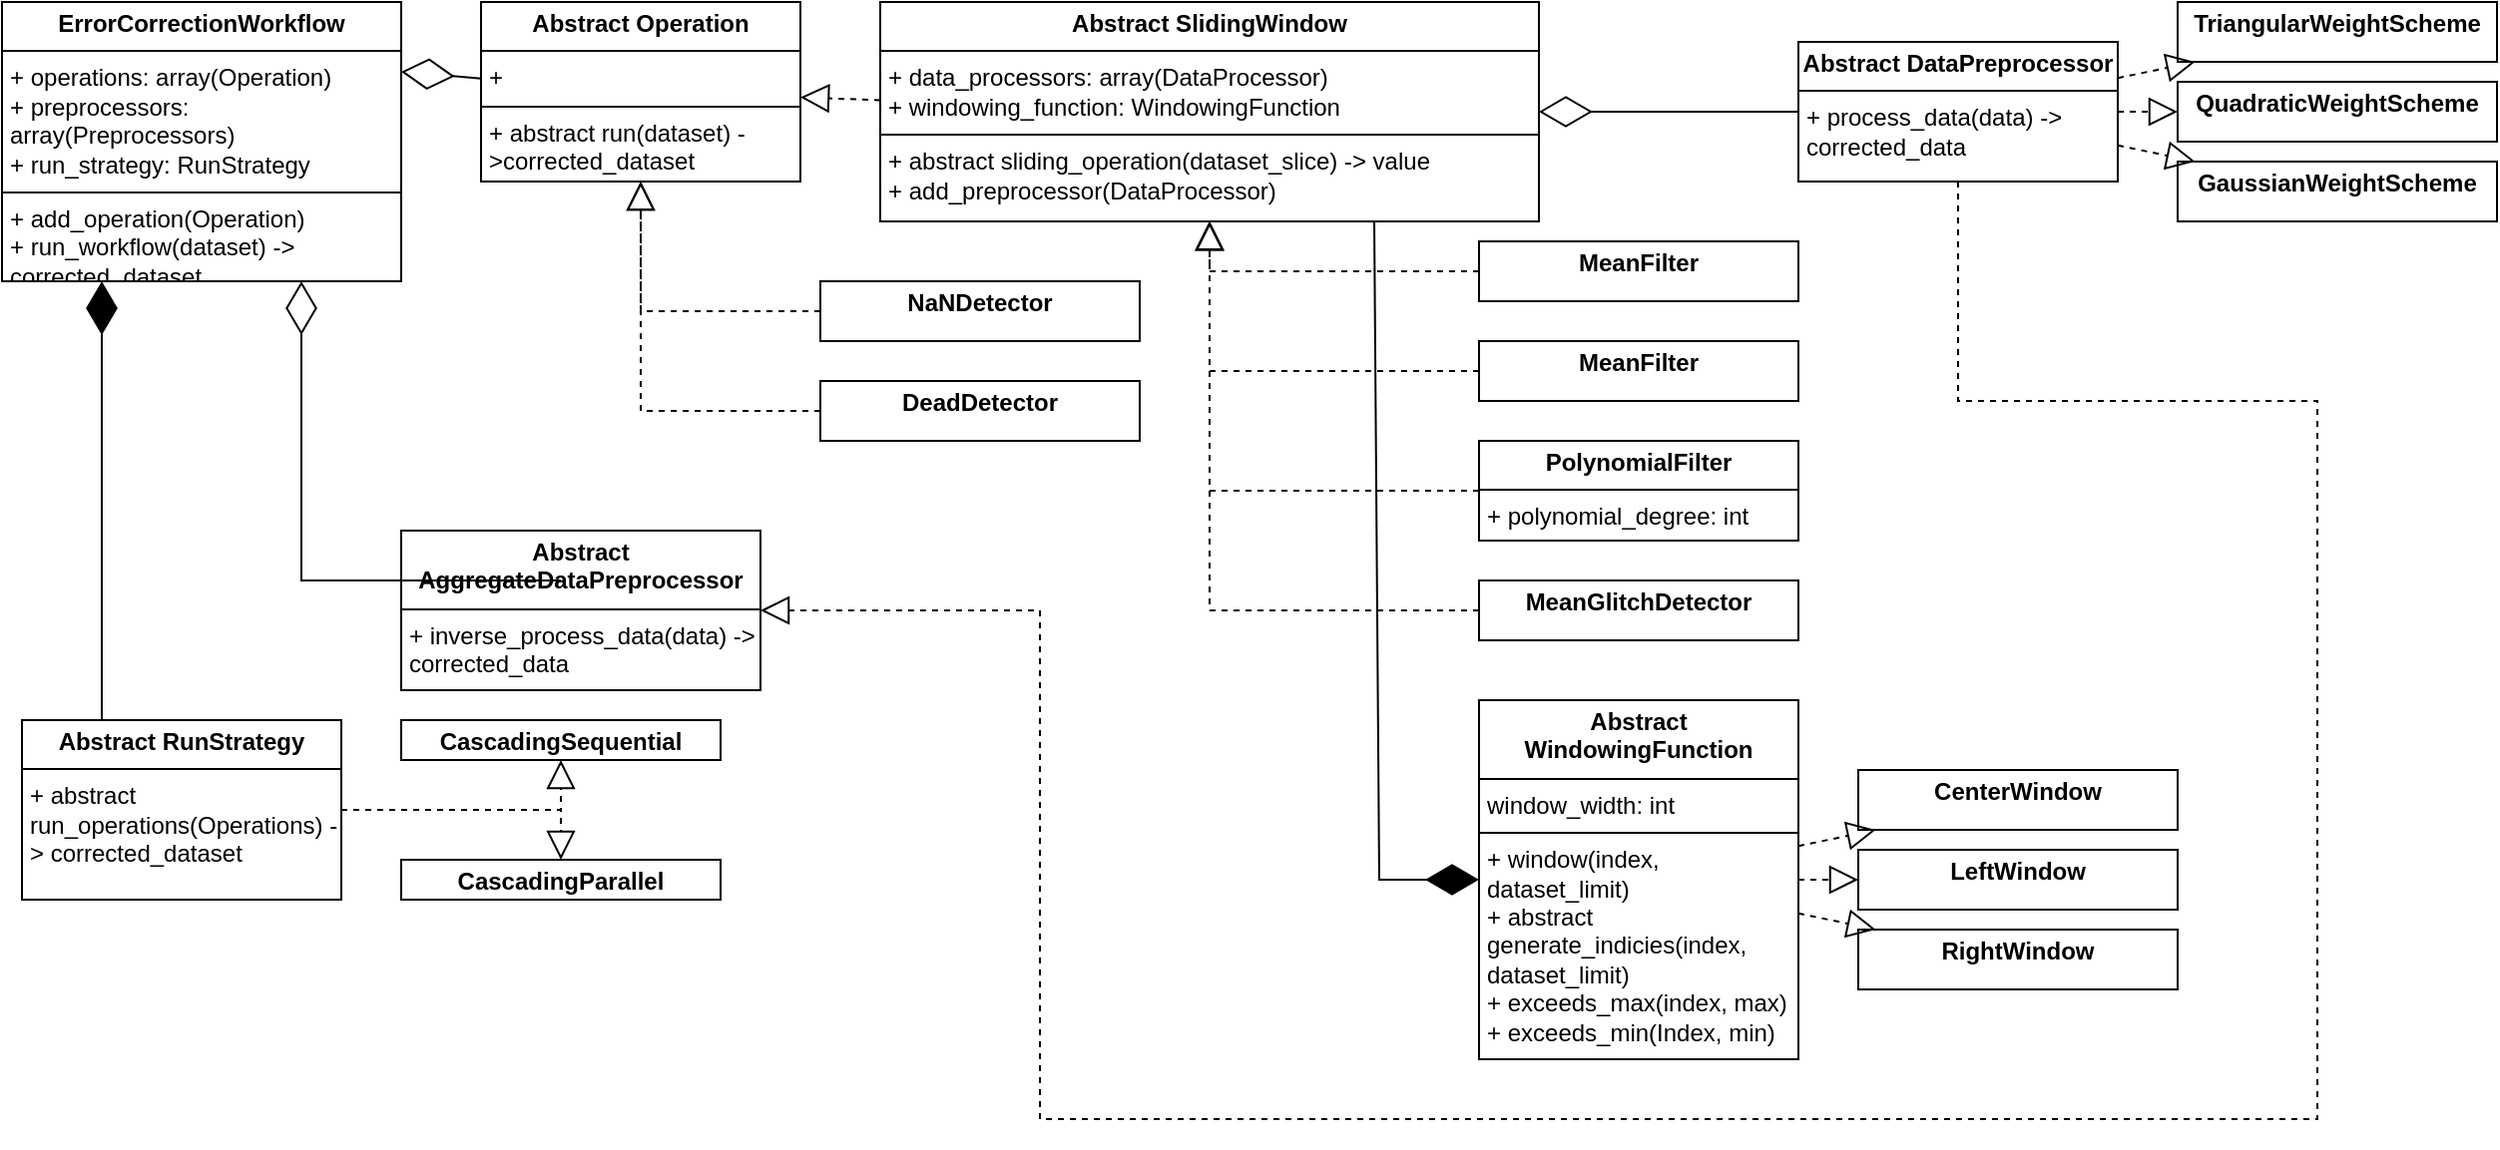 <mxfile version="24.1.0" type="device">
  <diagram name="Page-1" id="aElinHdlZq7FUmBlEIfE">
    <mxGraphModel dx="587" dy="780" grid="1" gridSize="10" guides="1" tooltips="1" connect="1" arrows="1" fold="1" page="1" pageScale="1" pageWidth="3300" pageHeight="4681" math="0" shadow="0">
      <root>
        <mxCell id="0" />
        <mxCell id="1" parent="0" />
        <mxCell id="dqf4QpR5n8twrvoTZ46G-1" value="&lt;p style=&quot;margin:0px;margin-top:4px;text-align:center;&quot;&gt;&lt;b&gt;ErrorCorrectionWorkflow&lt;/b&gt;&lt;/p&gt;&lt;hr size=&quot;1&quot; style=&quot;border-style:solid;&quot;&gt;&lt;p style=&quot;margin:0px;margin-left:4px;&quot;&gt;+ operations: array(Operation)&lt;/p&gt;&lt;p style=&quot;margin:0px;margin-left:4px;&quot;&gt;+ preprocessors: array(Preprocessors)&lt;/p&gt;&lt;p style=&quot;margin:0px;margin-left:4px;&quot;&gt;+ run_strategy: RunStrategy&lt;/p&gt;&lt;hr size=&quot;1&quot; style=&quot;border-style:solid;&quot;&gt;&lt;p style=&quot;margin:0px;margin-left:4px;&quot;&gt;&lt;span style=&quot;background-color: initial;&quot;&gt;+ add_operation(Operation)&lt;/span&gt;&lt;br&gt;&lt;/p&gt;&lt;p style=&quot;margin:0px;margin-left:4px;&quot;&gt;+ run_workflow(dataset) -&amp;gt; corrected_dataset&lt;/p&gt;" style="verticalAlign=top;align=left;overflow=fill;html=1;whiteSpace=wrap;" vertex="1" parent="1">
          <mxGeometry x="40" y="40" width="200" height="140" as="geometry" />
        </mxCell>
        <mxCell id="dqf4QpR5n8twrvoTZ46G-2" value="&lt;p style=&quot;margin:0px;margin-top:4px;text-align:center;&quot;&gt;&lt;b&gt;Abstract Operation&lt;/b&gt;&lt;/p&gt;&lt;hr size=&quot;1&quot; style=&quot;border-style:solid;&quot;&gt;&lt;p style=&quot;margin:0px;margin-left:4px;&quot;&gt;+&amp;nbsp;&lt;/p&gt;&lt;hr size=&quot;1&quot; style=&quot;border-style:solid;&quot;&gt;&lt;p style=&quot;margin:0px;margin-left:4px;&quot;&gt;+ abstract run(dataset) -&amp;gt;corrected_dataset&lt;/p&gt;" style="verticalAlign=top;align=left;overflow=fill;html=1;whiteSpace=wrap;" vertex="1" parent="1">
          <mxGeometry x="280" y="40" width="160" height="90" as="geometry" />
        </mxCell>
        <mxCell id="dqf4QpR5n8twrvoTZ46G-3" value="&lt;p style=&quot;margin:0px;margin-top:4px;text-align:center;&quot;&gt;&lt;b&gt;Abstract SlidingWindow&lt;/b&gt;&lt;/p&gt;&lt;hr size=&quot;1&quot; style=&quot;border-style:solid;&quot;&gt;&lt;p style=&quot;margin:0px;margin-left:4px;&quot;&gt;+ data_processors: array(DataProcessor)&lt;/p&gt;&lt;p style=&quot;margin:0px;margin-left:4px;&quot;&gt;+ windowing_function: WindowingFunction&lt;/p&gt;&lt;hr size=&quot;1&quot; style=&quot;border-style:solid;&quot;&gt;&lt;p style=&quot;margin:0px;margin-left:4px;&quot;&gt;+ abstract sliding_operation(dataset_slice) -&amp;gt; value&lt;/p&gt;&lt;p style=&quot;margin:0px;margin-left:4px;&quot;&gt;+ add_preprocessor(DataProcessor)&lt;/p&gt;" style="verticalAlign=top;align=left;overflow=fill;html=1;whiteSpace=wrap;" vertex="1" parent="1">
          <mxGeometry x="480" y="40" width="330" height="110" as="geometry" />
        </mxCell>
        <mxCell id="dqf4QpR5n8twrvoTZ46G-4" value="&lt;p style=&quot;margin:0px;margin-top:4px;text-align:center;&quot;&gt;&lt;b&gt;Abstract DataPreprocessor&lt;/b&gt;&lt;/p&gt;&lt;hr size=&quot;1&quot; style=&quot;border-style:solid;&quot;&gt;&lt;p style=&quot;margin:0px;margin-left:4px;&quot;&gt;+ process_data(data) -&amp;gt; corrected_data&lt;/p&gt;" style="verticalAlign=top;align=left;overflow=fill;html=1;whiteSpace=wrap;" vertex="1" parent="1">
          <mxGeometry x="940" y="60" width="160" height="70" as="geometry" />
        </mxCell>
        <mxCell id="dqf4QpR5n8twrvoTZ46G-7" value="&lt;p style=&quot;margin:0px;margin-top:4px;text-align:center;&quot;&gt;&lt;b&gt;TriangularWeightScheme&lt;/b&gt;&lt;/p&gt;" style="verticalAlign=top;align=left;overflow=fill;html=1;whiteSpace=wrap;" vertex="1" parent="1">
          <mxGeometry x="1130" y="40" width="160" height="30" as="geometry" />
        </mxCell>
        <mxCell id="dqf4QpR5n8twrvoTZ46G-8" value="&lt;p style=&quot;margin:0px;margin-top:4px;text-align:center;&quot;&gt;&lt;b&gt;GaussianWeightScheme&lt;/b&gt;&lt;/p&gt;" style="verticalAlign=top;align=left;overflow=fill;html=1;whiteSpace=wrap;" vertex="1" parent="1">
          <mxGeometry x="1130" y="120" width="160" height="30" as="geometry" />
        </mxCell>
        <mxCell id="dqf4QpR5n8twrvoTZ46G-9" value="&lt;p style=&quot;margin:0px;margin-top:4px;text-align:center;&quot;&gt;&lt;b&gt;QuadraticWeightScheme&lt;/b&gt;&lt;/p&gt;" style="verticalAlign=top;align=left;overflow=fill;html=1;whiteSpace=wrap;" vertex="1" parent="1">
          <mxGeometry x="1130" y="80" width="160" height="30" as="geometry" />
        </mxCell>
        <mxCell id="dqf4QpR5n8twrvoTZ46G-10" value="&lt;p style=&quot;margin:0px;margin-top:4px;text-align:center;&quot;&gt;&lt;b&gt;Abstract AggregateDataPreprocessor&lt;/b&gt;&lt;/p&gt;&lt;hr size=&quot;1&quot; style=&quot;border-style:solid;&quot;&gt;&lt;p style=&quot;margin:0px;margin-left:4px;&quot;&gt;&lt;/p&gt;&lt;p style=&quot;margin:0px;margin-left:4px;&quot;&gt;+ inverse_process_data(data) -&amp;gt; corrected_data&lt;/p&gt;" style="verticalAlign=top;align=left;overflow=fill;html=1;whiteSpace=wrap;" vertex="1" parent="1">
          <mxGeometry x="240" y="305" width="180" height="80" as="geometry" />
        </mxCell>
        <mxCell id="dqf4QpR5n8twrvoTZ46G-11" value="&lt;p style=&quot;margin:0px;margin-top:4px;text-align:center;&quot;&gt;&lt;b&gt;DeadDetector&lt;/b&gt;&lt;/p&gt;" style="verticalAlign=top;align=left;overflow=fill;html=1;whiteSpace=wrap;" vertex="1" parent="1">
          <mxGeometry x="450" y="230" width="160" height="30" as="geometry" />
        </mxCell>
        <mxCell id="dqf4QpR5n8twrvoTZ46G-12" value="&lt;p style=&quot;margin:0px;margin-top:4px;text-align:center;&quot;&gt;&lt;b&gt;MeanFilter&lt;/b&gt;&lt;/p&gt;" style="verticalAlign=top;align=left;overflow=fill;html=1;whiteSpace=wrap;" vertex="1" parent="1">
          <mxGeometry x="780" y="210" width="160" height="30" as="geometry" />
        </mxCell>
        <mxCell id="dqf4QpR5n8twrvoTZ46G-14" value="&lt;p style=&quot;margin:0px;margin-top:4px;text-align:center;&quot;&gt;&lt;b&gt;PolynomialFilter&lt;/b&gt;&lt;/p&gt;&lt;hr size=&quot;1&quot; style=&quot;border-style:solid;&quot;&gt;&lt;p style=&quot;margin:0px;margin-left:4px;&quot;&gt;+ polynomial_degree: int&lt;/p&gt;" style="verticalAlign=top;align=left;overflow=fill;html=1;whiteSpace=wrap;" vertex="1" parent="1">
          <mxGeometry x="780" y="260" width="160" height="50" as="geometry" />
        </mxCell>
        <mxCell id="dqf4QpR5n8twrvoTZ46G-15" value="&lt;p style=&quot;margin:0px;margin-top:4px;text-align:center;&quot;&gt;&lt;b&gt;MeanFilter&lt;/b&gt;&lt;/p&gt;" style="verticalAlign=top;align=left;overflow=fill;html=1;whiteSpace=wrap;" vertex="1" parent="1">
          <mxGeometry x="780" y="160" width="160" height="30" as="geometry" />
        </mxCell>
        <mxCell id="dqf4QpR5n8twrvoTZ46G-16" value="&lt;p style=&quot;margin:0px;margin-top:4px;text-align:center;&quot;&gt;&lt;b&gt;NaNDetector&lt;/b&gt;&lt;/p&gt;" style="verticalAlign=top;align=left;overflow=fill;html=1;whiteSpace=wrap;" vertex="1" parent="1">
          <mxGeometry x="450" y="180" width="160" height="30" as="geometry" />
        </mxCell>
        <mxCell id="dqf4QpR5n8twrvoTZ46G-18" value="&lt;p style=&quot;margin:0px;margin-top:4px;text-align:center;&quot;&gt;&lt;b&gt;MeanGlitchDetector&lt;/b&gt;&lt;/p&gt;" style="verticalAlign=top;align=left;overflow=fill;html=1;whiteSpace=wrap;" vertex="1" parent="1">
          <mxGeometry x="780" y="330" width="160" height="30" as="geometry" />
        </mxCell>
        <mxCell id="dqf4QpR5n8twrvoTZ46G-20" value="&lt;p style=&quot;margin:0px;margin-top:4px;text-align:center;&quot;&gt;&lt;b&gt;Abstract RunStrategy&lt;/b&gt;&lt;/p&gt;&lt;hr size=&quot;1&quot; style=&quot;border-style:solid;&quot;&gt;&lt;p style=&quot;margin:0px;margin-left:4px;&quot;&gt;+ abstract run_operations(Operations) -&amp;gt; corrected_dataset&lt;/p&gt;" style="verticalAlign=top;align=left;overflow=fill;html=1;whiteSpace=wrap;" vertex="1" parent="1">
          <mxGeometry x="50" y="400" width="160" height="90" as="geometry" />
        </mxCell>
        <mxCell id="dqf4QpR5n8twrvoTZ46G-21" value="&lt;p style=&quot;margin:0px;margin-top:4px;text-align:center;&quot;&gt;&lt;b&gt;CascadingSequential&lt;/b&gt;&lt;/p&gt;" style="verticalAlign=top;align=left;overflow=fill;html=1;whiteSpace=wrap;" vertex="1" parent="1">
          <mxGeometry x="240" y="400" width="160" height="20" as="geometry" />
        </mxCell>
        <mxCell id="dqf4QpR5n8twrvoTZ46G-22" value="&lt;p style=&quot;margin:0px;margin-top:4px;text-align:center;&quot;&gt;&lt;b&gt;CascadingParallel&lt;/b&gt;&lt;/p&gt;" style="verticalAlign=top;align=left;overflow=fill;html=1;whiteSpace=wrap;" vertex="1" parent="1">
          <mxGeometry x="240" y="470" width="160" height="20" as="geometry" />
        </mxCell>
        <mxCell id="dqf4QpR5n8twrvoTZ46G-23" value="&lt;p style=&quot;margin:0px;margin-top:4px;text-align:center;&quot;&gt;&lt;b&gt;Abstract WindowingFunction&lt;/b&gt;&lt;/p&gt;&lt;hr size=&quot;1&quot; style=&quot;border-style:solid;&quot;&gt;&lt;p style=&quot;margin:0px;margin-left:4px;&quot;&gt;window_width: int&lt;/p&gt;&lt;hr size=&quot;1&quot; style=&quot;border-style:solid;&quot;&gt;&lt;p style=&quot;margin:0px;margin-left:4px;&quot;&gt;+ window(index, dataset_limit)&lt;/p&gt;&lt;p style=&quot;margin:0px;margin-left:4px;&quot;&gt;+ abstract generate_indicies(index, dataset_limit)&lt;/p&gt;&lt;p style=&quot;margin:0px;margin-left:4px;&quot;&gt;+ exceeds_max(index, max)&lt;/p&gt;&lt;p style=&quot;margin:0px;margin-left:4px;&quot;&gt;+ exceeds_min(Index, min)&lt;/p&gt;" style="verticalAlign=top;align=left;overflow=fill;html=1;whiteSpace=wrap;" vertex="1" parent="1">
          <mxGeometry x="780" y="390" width="160" height="180" as="geometry" />
        </mxCell>
        <mxCell id="dqf4QpR5n8twrvoTZ46G-25" value="&lt;p style=&quot;margin:0px;margin-top:4px;text-align:center;&quot;&gt;&lt;b&gt;CenterWindow&lt;/b&gt;&lt;/p&gt;" style="verticalAlign=top;align=left;overflow=fill;html=1;whiteSpace=wrap;" vertex="1" parent="1">
          <mxGeometry x="970" y="425" width="160" height="30" as="geometry" />
        </mxCell>
        <mxCell id="dqf4QpR5n8twrvoTZ46G-27" value="&lt;p style=&quot;margin:0px;margin-top:4px;text-align:center;&quot;&gt;&lt;b&gt;LeftWindow&lt;/b&gt;&lt;/p&gt;" style="verticalAlign=top;align=left;overflow=fill;html=1;whiteSpace=wrap;" vertex="1" parent="1">
          <mxGeometry x="970" y="465" width="160" height="30" as="geometry" />
        </mxCell>
        <mxCell id="dqf4QpR5n8twrvoTZ46G-28" value="&lt;p style=&quot;margin:0px;margin-top:4px;text-align:center;&quot;&gt;&lt;b&gt;RightWindow&lt;/b&gt;&lt;/p&gt;" style="verticalAlign=top;align=left;overflow=fill;html=1;whiteSpace=wrap;" vertex="1" parent="1">
          <mxGeometry x="970" y="505" width="160" height="30" as="geometry" />
        </mxCell>
        <mxCell id="dqf4QpR5n8twrvoTZ46G-29" value="" style="endArrow=block;dashed=1;endFill=0;endSize=12;html=1;rounded=0;" edge="1" parent="1" source="dqf4QpR5n8twrvoTZ46G-4" target="dqf4QpR5n8twrvoTZ46G-7">
          <mxGeometry width="160" relative="1" as="geometry">
            <mxPoint x="1140" y="285" as="sourcePoint" />
            <mxPoint x="1300" y="285" as="targetPoint" />
          </mxGeometry>
        </mxCell>
        <mxCell id="dqf4QpR5n8twrvoTZ46G-30" value="" style="endArrow=block;dashed=1;endFill=0;endSize=12;html=1;rounded=0;" edge="1" parent="1" source="dqf4QpR5n8twrvoTZ46G-4" target="dqf4QpR5n8twrvoTZ46G-9">
          <mxGeometry width="160" relative="1" as="geometry">
            <mxPoint x="1110" y="83" as="sourcePoint" />
            <mxPoint x="1149" y="75" as="targetPoint" />
          </mxGeometry>
        </mxCell>
        <mxCell id="dqf4QpR5n8twrvoTZ46G-31" value="" style="endArrow=block;dashed=1;endFill=0;endSize=12;html=1;rounded=0;" edge="1" parent="1" source="dqf4QpR5n8twrvoTZ46G-4" target="dqf4QpR5n8twrvoTZ46G-8">
          <mxGeometry width="160" relative="1" as="geometry">
            <mxPoint x="1120" y="93" as="sourcePoint" />
            <mxPoint x="1159" y="85" as="targetPoint" />
          </mxGeometry>
        </mxCell>
        <mxCell id="dqf4QpR5n8twrvoTZ46G-32" value="" style="endArrow=diamondThin;endFill=0;endSize=24;html=1;rounded=0;" edge="1" parent="1" source="dqf4QpR5n8twrvoTZ46G-4" target="dqf4QpR5n8twrvoTZ46G-3">
          <mxGeometry width="160" relative="1" as="geometry">
            <mxPoint x="960" y="200" as="sourcePoint" />
            <mxPoint x="1120" y="200" as="targetPoint" />
          </mxGeometry>
        </mxCell>
        <mxCell id="dqf4QpR5n8twrvoTZ46G-33" value="" style="endArrow=block;dashed=1;endFill=0;endSize=12;html=1;rounded=0;" edge="1" parent="1" source="dqf4QpR5n8twrvoTZ46G-16" target="dqf4QpR5n8twrvoTZ46G-2">
          <mxGeometry width="160" relative="1" as="geometry">
            <mxPoint x="310" y="350" as="sourcePoint" />
            <mxPoint x="470" y="350" as="targetPoint" />
            <Array as="points">
              <mxPoint x="360" y="195" />
            </Array>
          </mxGeometry>
        </mxCell>
        <mxCell id="dqf4QpR5n8twrvoTZ46G-34" value="" style="endArrow=block;dashed=1;endFill=0;endSize=12;html=1;rounded=0;" edge="1" parent="1" source="dqf4QpR5n8twrvoTZ46G-11" target="dqf4QpR5n8twrvoTZ46G-2">
          <mxGeometry width="160" relative="1" as="geometry">
            <mxPoint x="380" y="400" as="sourcePoint" />
            <mxPoint x="540" y="400" as="targetPoint" />
            <Array as="points">
              <mxPoint x="360" y="245" />
            </Array>
          </mxGeometry>
        </mxCell>
        <mxCell id="dqf4QpR5n8twrvoTZ46G-36" value="" style="endArrow=block;dashed=1;endFill=0;endSize=12;html=1;rounded=0;" edge="1" parent="1" source="dqf4QpR5n8twrvoTZ46G-20" target="dqf4QpR5n8twrvoTZ46G-21">
          <mxGeometry width="160" relative="1" as="geometry">
            <mxPoint x="260" y="450" as="sourcePoint" />
            <mxPoint x="420" y="450" as="targetPoint" />
            <Array as="points">
              <mxPoint x="320" y="445" />
            </Array>
          </mxGeometry>
        </mxCell>
        <mxCell id="dqf4QpR5n8twrvoTZ46G-37" value="" style="endArrow=block;dashed=1;endFill=0;endSize=12;html=1;rounded=0;" edge="1" parent="1" source="dqf4QpR5n8twrvoTZ46G-20" target="dqf4QpR5n8twrvoTZ46G-22">
          <mxGeometry width="160" relative="1" as="geometry">
            <mxPoint x="270" y="440" as="sourcePoint" />
            <mxPoint x="430" y="440" as="targetPoint" />
            <Array as="points">
              <mxPoint x="320" y="445" />
            </Array>
          </mxGeometry>
        </mxCell>
        <mxCell id="dqf4QpR5n8twrvoTZ46G-38" value="" style="endArrow=diamondThin;endFill=1;endSize=24;html=1;rounded=0;exitX=0.25;exitY=0;exitDx=0;exitDy=0;entryX=0.25;entryY=1;entryDx=0;entryDy=0;" edge="1" parent="1" source="dqf4QpR5n8twrvoTZ46G-20" target="dqf4QpR5n8twrvoTZ46G-1">
          <mxGeometry width="160" relative="1" as="geometry">
            <mxPoint x="70" y="300" as="sourcePoint" />
            <mxPoint x="230" y="300" as="targetPoint" />
          </mxGeometry>
        </mxCell>
        <mxCell id="dqf4QpR5n8twrvoTZ46G-39" value="" style="endArrow=diamondThin;endFill=0;endSize=24;html=1;rounded=0;exitX=0.444;exitY=0.313;exitDx=0;exitDy=0;exitPerimeter=0;entryX=0.75;entryY=1;entryDx=0;entryDy=0;" edge="1" parent="1" source="dqf4QpR5n8twrvoTZ46G-10" target="dqf4QpR5n8twrvoTZ46G-1">
          <mxGeometry width="160" relative="1" as="geometry">
            <mxPoint x="130" y="280" as="sourcePoint" />
            <mxPoint x="290" y="280" as="targetPoint" />
            <Array as="points">
              <mxPoint x="190" y="330" />
            </Array>
          </mxGeometry>
        </mxCell>
        <mxCell id="dqf4QpR5n8twrvoTZ46G-40" value="" style="endArrow=block;dashed=1;endFill=0;endSize=12;html=1;rounded=0;entryX=0.5;entryY=1;entryDx=0;entryDy=0;" edge="1" parent="1" source="dqf4QpR5n8twrvoTZ46G-15" target="dqf4QpR5n8twrvoTZ46G-3">
          <mxGeometry width="160" relative="1" as="geometry">
            <mxPoint x="620" y="330" as="sourcePoint" />
            <mxPoint x="780" y="330" as="targetPoint" />
            <Array as="points">
              <mxPoint x="645" y="175" />
            </Array>
          </mxGeometry>
        </mxCell>
        <mxCell id="dqf4QpR5n8twrvoTZ46G-41" value="" style="endArrow=block;dashed=1;endFill=0;endSize=12;html=1;rounded=0;entryX=0.5;entryY=1;entryDx=0;entryDy=0;" edge="1" parent="1" source="dqf4QpR5n8twrvoTZ46G-12" target="dqf4QpR5n8twrvoTZ46G-3">
          <mxGeometry width="160" relative="1" as="geometry">
            <mxPoint x="590" y="330" as="sourcePoint" />
            <mxPoint x="750" y="330" as="targetPoint" />
            <Array as="points">
              <mxPoint x="645" y="225" />
            </Array>
          </mxGeometry>
        </mxCell>
        <mxCell id="dqf4QpR5n8twrvoTZ46G-42" value="" style="endArrow=block;dashed=1;endFill=0;endSize=12;html=1;rounded=0;entryX=0.5;entryY=1;entryDx=0;entryDy=0;" edge="1" parent="1" source="dqf4QpR5n8twrvoTZ46G-14" target="dqf4QpR5n8twrvoTZ46G-3">
          <mxGeometry width="160" relative="1" as="geometry">
            <mxPoint x="640" y="370" as="sourcePoint" />
            <mxPoint x="800" y="370" as="targetPoint" />
            <Array as="points">
              <mxPoint x="645" y="285" />
            </Array>
          </mxGeometry>
        </mxCell>
        <mxCell id="dqf4QpR5n8twrvoTZ46G-43" value="" style="endArrow=block;dashed=1;endFill=0;endSize=12;html=1;rounded=0;entryX=0.5;entryY=1;entryDx=0;entryDy=0;" edge="1" parent="1" source="dqf4QpR5n8twrvoTZ46G-18" target="dqf4QpR5n8twrvoTZ46G-3">
          <mxGeometry width="160" relative="1" as="geometry">
            <mxPoint x="600" y="410" as="sourcePoint" />
            <mxPoint x="640" y="150" as="targetPoint" />
            <Array as="points">
              <mxPoint x="645" y="345" />
            </Array>
          </mxGeometry>
        </mxCell>
        <mxCell id="dqf4QpR5n8twrvoTZ46G-44" value="" style="endArrow=block;dashed=1;endFill=0;endSize=12;html=1;rounded=0;" edge="1" parent="1" source="dqf4QpR5n8twrvoTZ46G-23" target="dqf4QpR5n8twrvoTZ46G-25">
          <mxGeometry width="160" relative="1" as="geometry">
            <mxPoint x="960" y="410" as="sourcePoint" />
            <mxPoint x="1120" y="410" as="targetPoint" />
          </mxGeometry>
        </mxCell>
        <mxCell id="dqf4QpR5n8twrvoTZ46G-45" value="" style="endArrow=block;dashed=1;endFill=0;endSize=12;html=1;rounded=0;" edge="1" parent="1" source="dqf4QpR5n8twrvoTZ46G-23" target="dqf4QpR5n8twrvoTZ46G-27">
          <mxGeometry width="160" relative="1" as="geometry">
            <mxPoint x="840" y="590" as="sourcePoint" />
            <mxPoint x="1000" y="590" as="targetPoint" />
          </mxGeometry>
        </mxCell>
        <mxCell id="dqf4QpR5n8twrvoTZ46G-46" value="" style="endArrow=block;dashed=1;endFill=0;endSize=12;html=1;rounded=0;" edge="1" parent="1" source="dqf4QpR5n8twrvoTZ46G-23" target="dqf4QpR5n8twrvoTZ46G-28">
          <mxGeometry width="160" relative="1" as="geometry">
            <mxPoint x="790" y="600" as="sourcePoint" />
            <mxPoint x="950" y="600" as="targetPoint" />
          </mxGeometry>
        </mxCell>
        <mxCell id="dqf4QpR5n8twrvoTZ46G-47" value="" style="endArrow=diamondThin;endFill=1;endSize=24;html=1;rounded=0;exitX=0.75;exitY=1;exitDx=0;exitDy=0;" edge="1" parent="1" source="dqf4QpR5n8twrvoTZ46G-3" target="dqf4QpR5n8twrvoTZ46G-23">
          <mxGeometry width="160" relative="1" as="geometry">
            <mxPoint x="590" y="480" as="sourcePoint" />
            <mxPoint x="750" y="480" as="targetPoint" />
            <Array as="points">
              <mxPoint x="730" y="480" />
            </Array>
          </mxGeometry>
        </mxCell>
        <mxCell id="dqf4QpR5n8twrvoTZ46G-48" value="" style="endArrow=block;dashed=1;endFill=0;endSize=12;html=1;rounded=0;" edge="1" parent="1" source="dqf4QpR5n8twrvoTZ46G-4" target="dqf4QpR5n8twrvoTZ46G-10">
          <mxGeometry width="160" relative="1" as="geometry">
            <mxPoint x="735" y="542.5" as="sourcePoint" />
            <mxPoint x="600" y="347.5" as="targetPoint" />
            <Array as="points">
              <mxPoint x="1020" y="240" />
              <mxPoint x="1200" y="240" />
              <mxPoint x="1200" y="600" />
              <mxPoint x="560" y="600" />
              <mxPoint x="560" y="345" />
            </Array>
          </mxGeometry>
        </mxCell>
        <mxCell id="dqf4QpR5n8twrvoTZ46G-50" value="" style="endArrow=block;dashed=1;endFill=0;endSize=12;html=1;rounded=0;" edge="1" parent="1" source="dqf4QpR5n8twrvoTZ46G-3" target="dqf4QpR5n8twrvoTZ46G-2">
          <mxGeometry width="160" relative="1" as="geometry">
            <mxPoint x="350" y="600" as="sourcePoint" />
            <mxPoint x="510" y="600" as="targetPoint" />
          </mxGeometry>
        </mxCell>
        <mxCell id="dqf4QpR5n8twrvoTZ46G-51" value="" style="endArrow=diamondThin;endFill=0;endSize=24;html=1;rounded=0;entryX=1;entryY=0.25;entryDx=0;entryDy=0;" edge="1" parent="1" source="dqf4QpR5n8twrvoTZ46G-2" target="dqf4QpR5n8twrvoTZ46G-1">
          <mxGeometry width="160" relative="1" as="geometry">
            <mxPoint x="230" y="610" as="sourcePoint" />
            <mxPoint x="390" y="610" as="targetPoint" />
          </mxGeometry>
        </mxCell>
      </root>
    </mxGraphModel>
  </diagram>
</mxfile>
